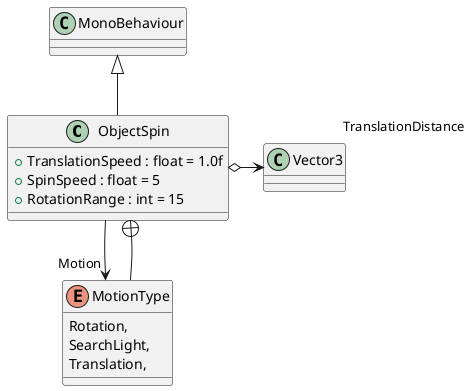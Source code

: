 @startuml
class ObjectSpin {
    + TranslationSpeed : float = 1.0f
    + SpinSpeed : float = 5
    + RotationRange : int = 15
}
enum MotionType {
    Rotation,
    SearchLight,
    Translation,
}
MonoBehaviour <|-- ObjectSpin
ObjectSpin --> "Motion" MotionType
ObjectSpin o-> "TranslationDistance" Vector3
ObjectSpin +-- MotionType
@enduml
